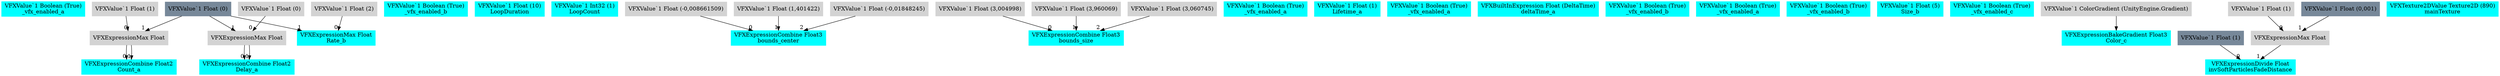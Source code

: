 digraph G {
node0 [shape="box" color="cyan" style="filled" label="VFXValue`1 Boolean (True)
_vfx_enabled_a"]
node1 [shape="box" color="cyan" style="filled" label="VFXExpressionCombine Float2
Count_a"]
node2 [shape="box" color="lightgray" style="filled" label="VFXExpressionMax Float"]
node3 [shape="box" color="lightgray" style="filled" label="VFXValue`1 Float (1)"]
node4 [shape="box" color="lightslategray" style="filled" label="VFXValue`1 Float (0)"]
node5 [shape="box" color="cyan" style="filled" label="VFXExpressionCombine Float2
Delay_a"]
node6 [shape="box" color="lightgray" style="filled" label="VFXExpressionMax Float"]
node7 [shape="box" color="lightgray" style="filled" label="VFXValue`1 Float (0)"]
node8 [shape="box" color="cyan" style="filled" label="VFXValue`1 Boolean (True)
_vfx_enabled_b"]
node9 [shape="box" color="cyan" style="filled" label="VFXExpressionMax Float
Rate_b"]
node10 [shape="box" color="lightgray" style="filled" label="VFXValue`1 Float (2)"]
node11 [shape="box" color="cyan" style="filled" label="VFXValue`1 Float (10)
LoopDuration"]
node12 [shape="box" color="cyan" style="filled" label="VFXValue`1 Int32 (1)
LoopCount"]
node13 [shape="box" color="cyan" style="filled" label="VFXExpressionCombine Float3
bounds_center"]
node14 [shape="box" color="lightgray" style="filled" label="VFXValue`1 Float (-0,008661509)"]
node15 [shape="box" color="lightgray" style="filled" label="VFXValue`1 Float (1,401422)"]
node16 [shape="box" color="lightgray" style="filled" label="VFXValue`1 Float (-0,01848245)"]
node17 [shape="box" color="cyan" style="filled" label="VFXExpressionCombine Float3
bounds_size"]
node18 [shape="box" color="lightgray" style="filled" label="VFXValue`1 Float (3,004998)"]
node19 [shape="box" color="lightgray" style="filled" label="VFXValue`1 Float (3,960069)"]
node20 [shape="box" color="lightgray" style="filled" label="VFXValue`1 Float (3,060745)"]
node21 [shape="box" color="cyan" style="filled" label="VFXValue`1 Boolean (True)
_vfx_enabled_a"]
node22 [shape="box" color="cyan" style="filled" label="VFXValue`1 Float (1)
Lifetime_a"]
node23 [shape="box" color="cyan" style="filled" label="VFXValue`1 Boolean (True)
_vfx_enabled_a"]
node24 [shape="box" color="cyan" style="filled" label="VFXBuiltInExpression Float (DeltaTime)
deltaTime_a"]
node25 [shape="box" color="cyan" style="filled" label="VFXValue`1 Boolean (True)
_vfx_enabled_b"]
node26 [shape="box" color="cyan" style="filled" label="VFXValue`1 Boolean (True)
_vfx_enabled_a"]
node27 [shape="box" color="cyan" style="filled" label="VFXValue`1 Boolean (True)
_vfx_enabled_b"]
node28 [shape="box" color="cyan" style="filled" label="VFXValue`1 Float (5)
Size_b"]
node29 [shape="box" color="cyan" style="filled" label="VFXValue`1 Boolean (True)
_vfx_enabled_c"]
node30 [shape="box" color="cyan" style="filled" label="VFXExpressionBakeGradient Float3
Color_c"]
node31 [shape="box" color="lightgray" style="filled" label="VFXValue`1 ColorGradient (UnityEngine.Gradient)"]
node32 [shape="box" color="cyan" style="filled" label="VFXExpressionDivide Float
invSoftParticlesFadeDistance"]
node33 [shape="box" color="lightslategray" style="filled" label="VFXValue`1 Float (1)"]
node34 [shape="box" color="lightgray" style="filled" label="VFXExpressionMax Float"]
node35 [shape="box" color="lightgray" style="filled" label="VFXValue`1 Float (1)"]
node36 [shape="box" color="lightslategray" style="filled" label="VFXValue`1 Float (0,001)"]
node37 [shape="box" color="cyan" style="filled" label="VFXTexture2DValue Texture2D (890)
mainTexture"]
node2 -> node1 [headlabel="0"]
node2 -> node1 [headlabel="1"]
node3 -> node2 [headlabel="0"]
node4 -> node2 [headlabel="1"]
node6 -> node5 [headlabel="0"]
node6 -> node5 [headlabel="1"]
node7 -> node6 [headlabel="0"]
node4 -> node6 [headlabel="1"]
node10 -> node9 [headlabel="0"]
node4 -> node9 [headlabel="1"]
node14 -> node13 [headlabel="0"]
node15 -> node13 [headlabel="1"]
node16 -> node13 [headlabel="2"]
node18 -> node17 [headlabel="0"]
node19 -> node17 [headlabel="1"]
node20 -> node17 [headlabel="2"]
node31 -> node30 
node33 -> node32 [headlabel="0"]
node34 -> node32 [headlabel="1"]
node35 -> node34 [headlabel="0"]
node36 -> node34 [headlabel="1"]
}
